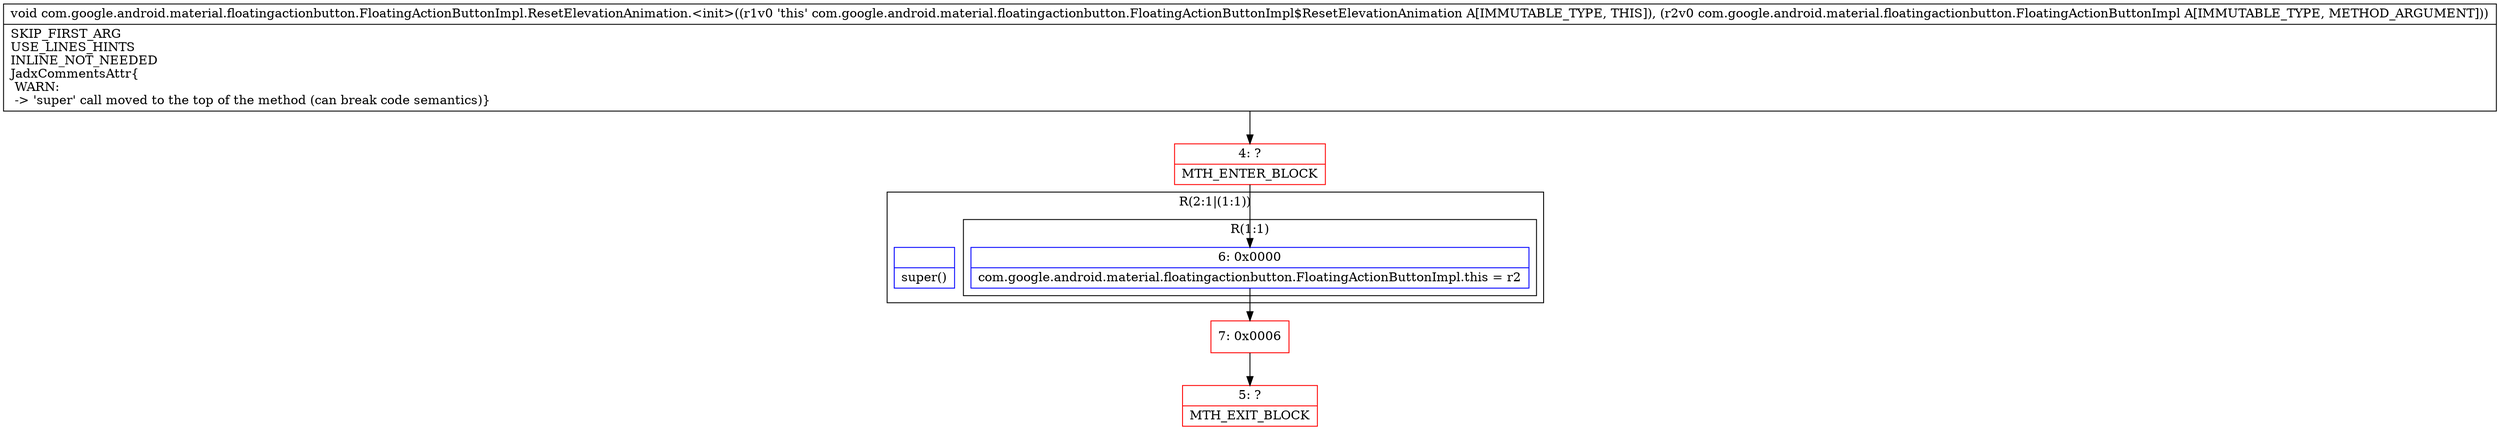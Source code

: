 digraph "CFG forcom.google.android.material.floatingactionbutton.FloatingActionButtonImpl.ResetElevationAnimation.\<init\>(Lcom\/google\/android\/material\/floatingactionbutton\/FloatingActionButtonImpl;)V" {
subgraph cluster_Region_239997646 {
label = "R(2:1|(1:1))";
node [shape=record,color=blue];
Node_InsnContainer_294517183 [shape=record,label="{|super()\l}"];
subgraph cluster_Region_819973952 {
label = "R(1:1)";
node [shape=record,color=blue];
Node_6 [shape=record,label="{6\:\ 0x0000|com.google.android.material.floatingactionbutton.FloatingActionButtonImpl.this = r2\l}"];
}
}
Node_4 [shape=record,color=red,label="{4\:\ ?|MTH_ENTER_BLOCK\l}"];
Node_7 [shape=record,color=red,label="{7\:\ 0x0006}"];
Node_5 [shape=record,color=red,label="{5\:\ ?|MTH_EXIT_BLOCK\l}"];
MethodNode[shape=record,label="{void com.google.android.material.floatingactionbutton.FloatingActionButtonImpl.ResetElevationAnimation.\<init\>((r1v0 'this' com.google.android.material.floatingactionbutton.FloatingActionButtonImpl$ResetElevationAnimation A[IMMUTABLE_TYPE, THIS]), (r2v0 com.google.android.material.floatingactionbutton.FloatingActionButtonImpl A[IMMUTABLE_TYPE, METHOD_ARGUMENT]))  | SKIP_FIRST_ARG\lUSE_LINES_HINTS\lINLINE_NOT_NEEDED\lJadxCommentsAttr\{\l WARN: \l \-\> 'super' call moved to the top of the method (can break code semantics)\}\l}"];
MethodNode -> Node_4;Node_6 -> Node_7;
Node_4 -> Node_6;
Node_7 -> Node_5;
}

